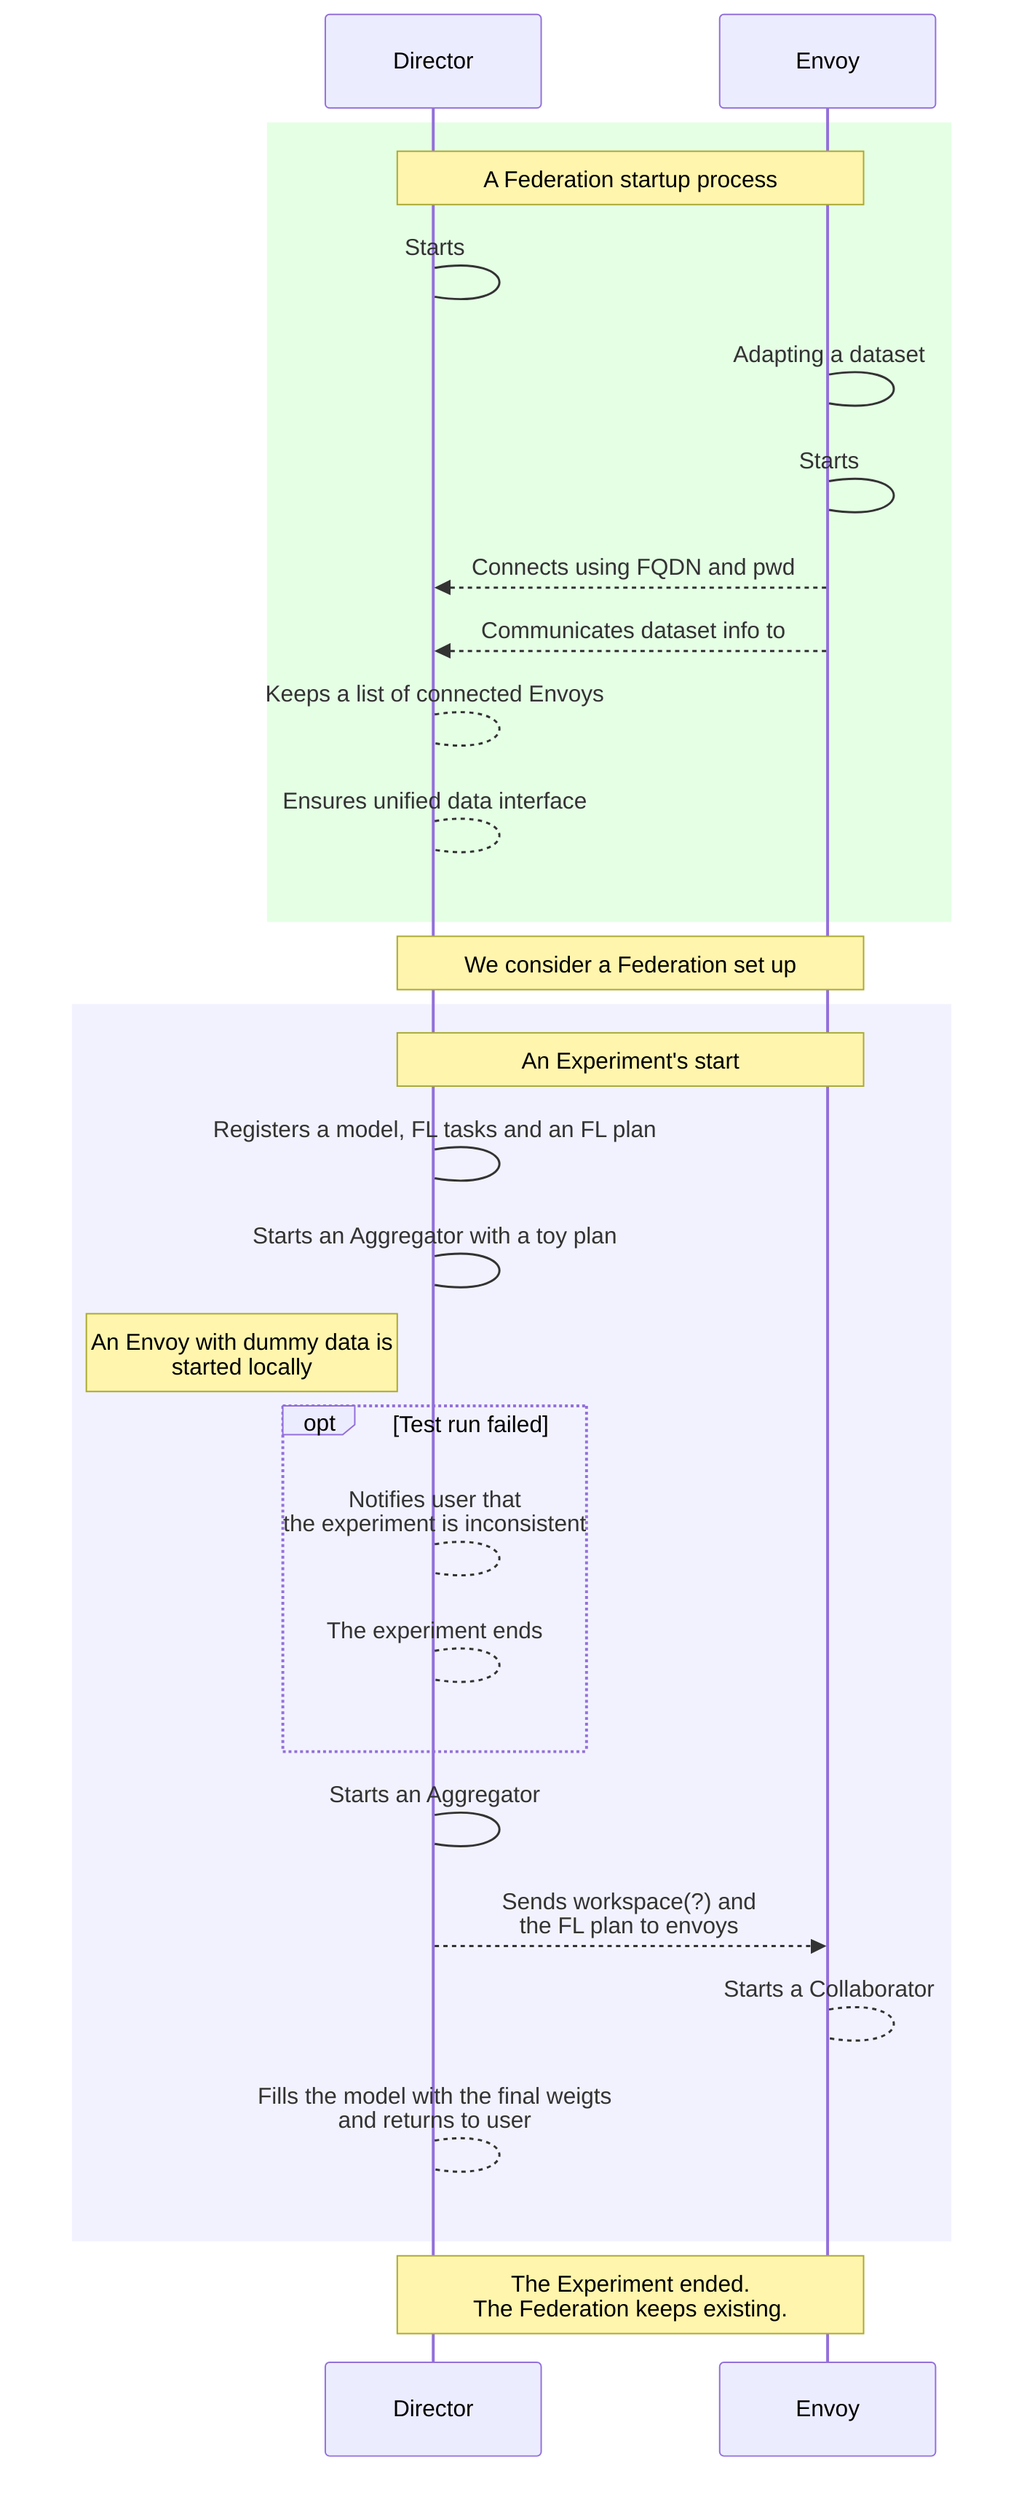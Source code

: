 sequenceDiagram
    participant D as Director
    participant E as Envoy
    rect rgb(0, 255, 0,.1)
        Note over D,E: A Federation startup process
        D->D: Starts
        E->E: Adapting a dataset
        E->E: Starts
        E-->>D: Connects using FQDN and pwd
        E-->>D: Communicates dataset info to
        D-->D: Keeps a list of connected Envoys
        D-->D: Ensures unified data interface
    end
    Note over D,E: We consider a Federation set up
    rect rgb(0, 0, 255,.05)
        Note over D,E: An Experiment's start
        D->D: Registers a model, FL tasks and an FL plan
        D->D:Starts an Aggregator with a toy plan
        Note left of D: An Envoy with dummy data is <br>started locally
        opt Test run failed
            D-->D: Notifies user that <br>the experiment is inconsistent
            D-->D: The experiment ends
        end
        D->D: Starts an Aggregator
        D-->>E: Sends workspace(?) and <br>the FL plan to envoys
        E-->E: Starts a Collaborator
        D-->D: Fills the model with the final weigts <br>and returns to user
    end
    Note over D,E: The Experiment ended. <br> The Federation keeps existing.